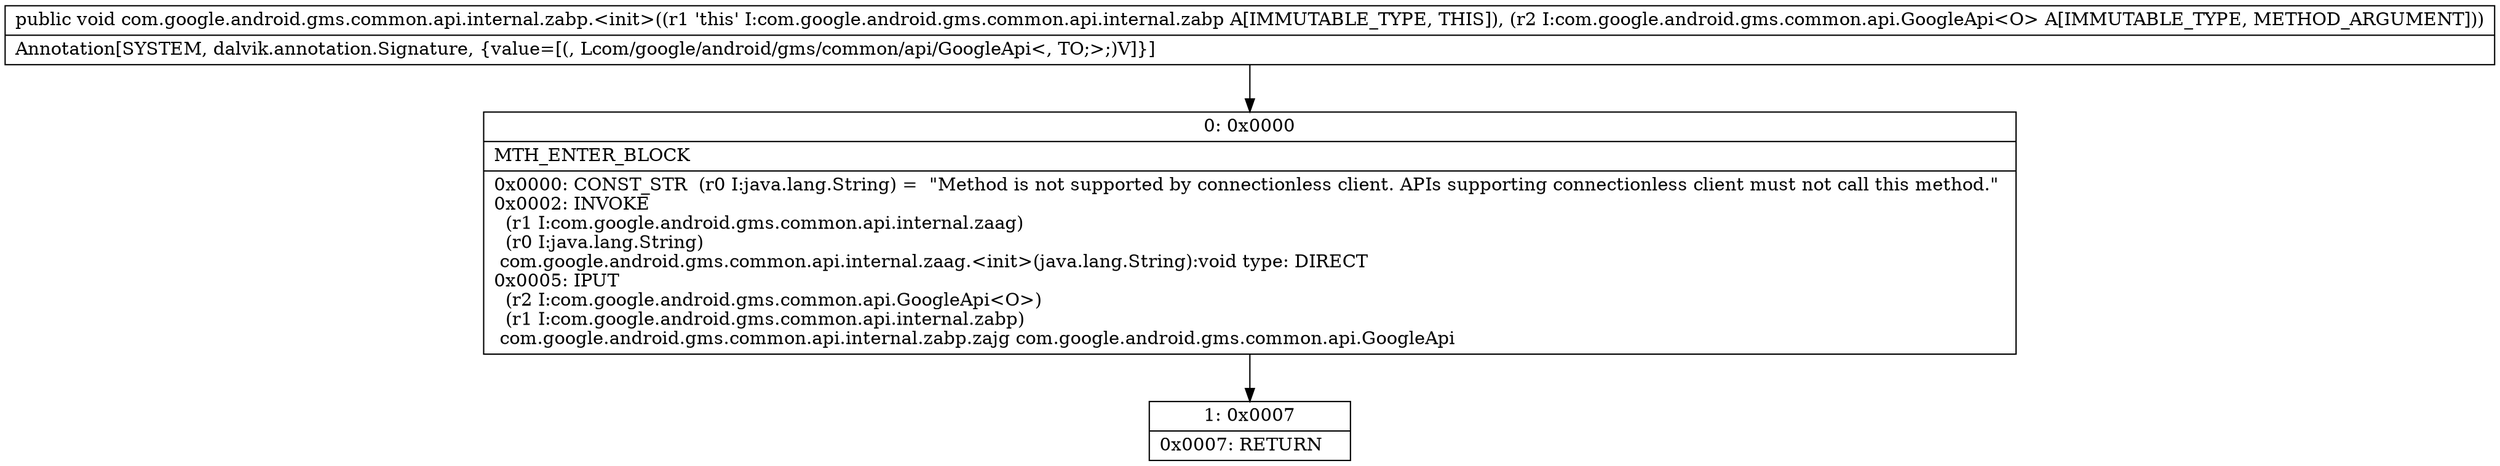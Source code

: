 digraph "CFG forcom.google.android.gms.common.api.internal.zabp.\<init\>(Lcom\/google\/android\/gms\/common\/api\/GoogleApi;)V" {
Node_0 [shape=record,label="{0\:\ 0x0000|MTH_ENTER_BLOCK\l|0x0000: CONST_STR  (r0 I:java.lang.String) =  \"Method is not supported by connectionless client. APIs supporting connectionless client must not call this method.\" \l0x0002: INVOKE  \l  (r1 I:com.google.android.gms.common.api.internal.zaag)\l  (r0 I:java.lang.String)\l com.google.android.gms.common.api.internal.zaag.\<init\>(java.lang.String):void type: DIRECT \l0x0005: IPUT  \l  (r2 I:com.google.android.gms.common.api.GoogleApi\<O\>)\l  (r1 I:com.google.android.gms.common.api.internal.zabp)\l com.google.android.gms.common.api.internal.zabp.zajg com.google.android.gms.common.api.GoogleApi \l}"];
Node_1 [shape=record,label="{1\:\ 0x0007|0x0007: RETURN   \l}"];
MethodNode[shape=record,label="{public void com.google.android.gms.common.api.internal.zabp.\<init\>((r1 'this' I:com.google.android.gms.common.api.internal.zabp A[IMMUTABLE_TYPE, THIS]), (r2 I:com.google.android.gms.common.api.GoogleApi\<O\> A[IMMUTABLE_TYPE, METHOD_ARGUMENT]))  | Annotation[SYSTEM, dalvik.annotation.Signature, \{value=[(, Lcom\/google\/android\/gms\/common\/api\/GoogleApi\<, TO;\>;)V]\}]\l}"];
MethodNode -> Node_0;
Node_0 -> Node_1;
}

